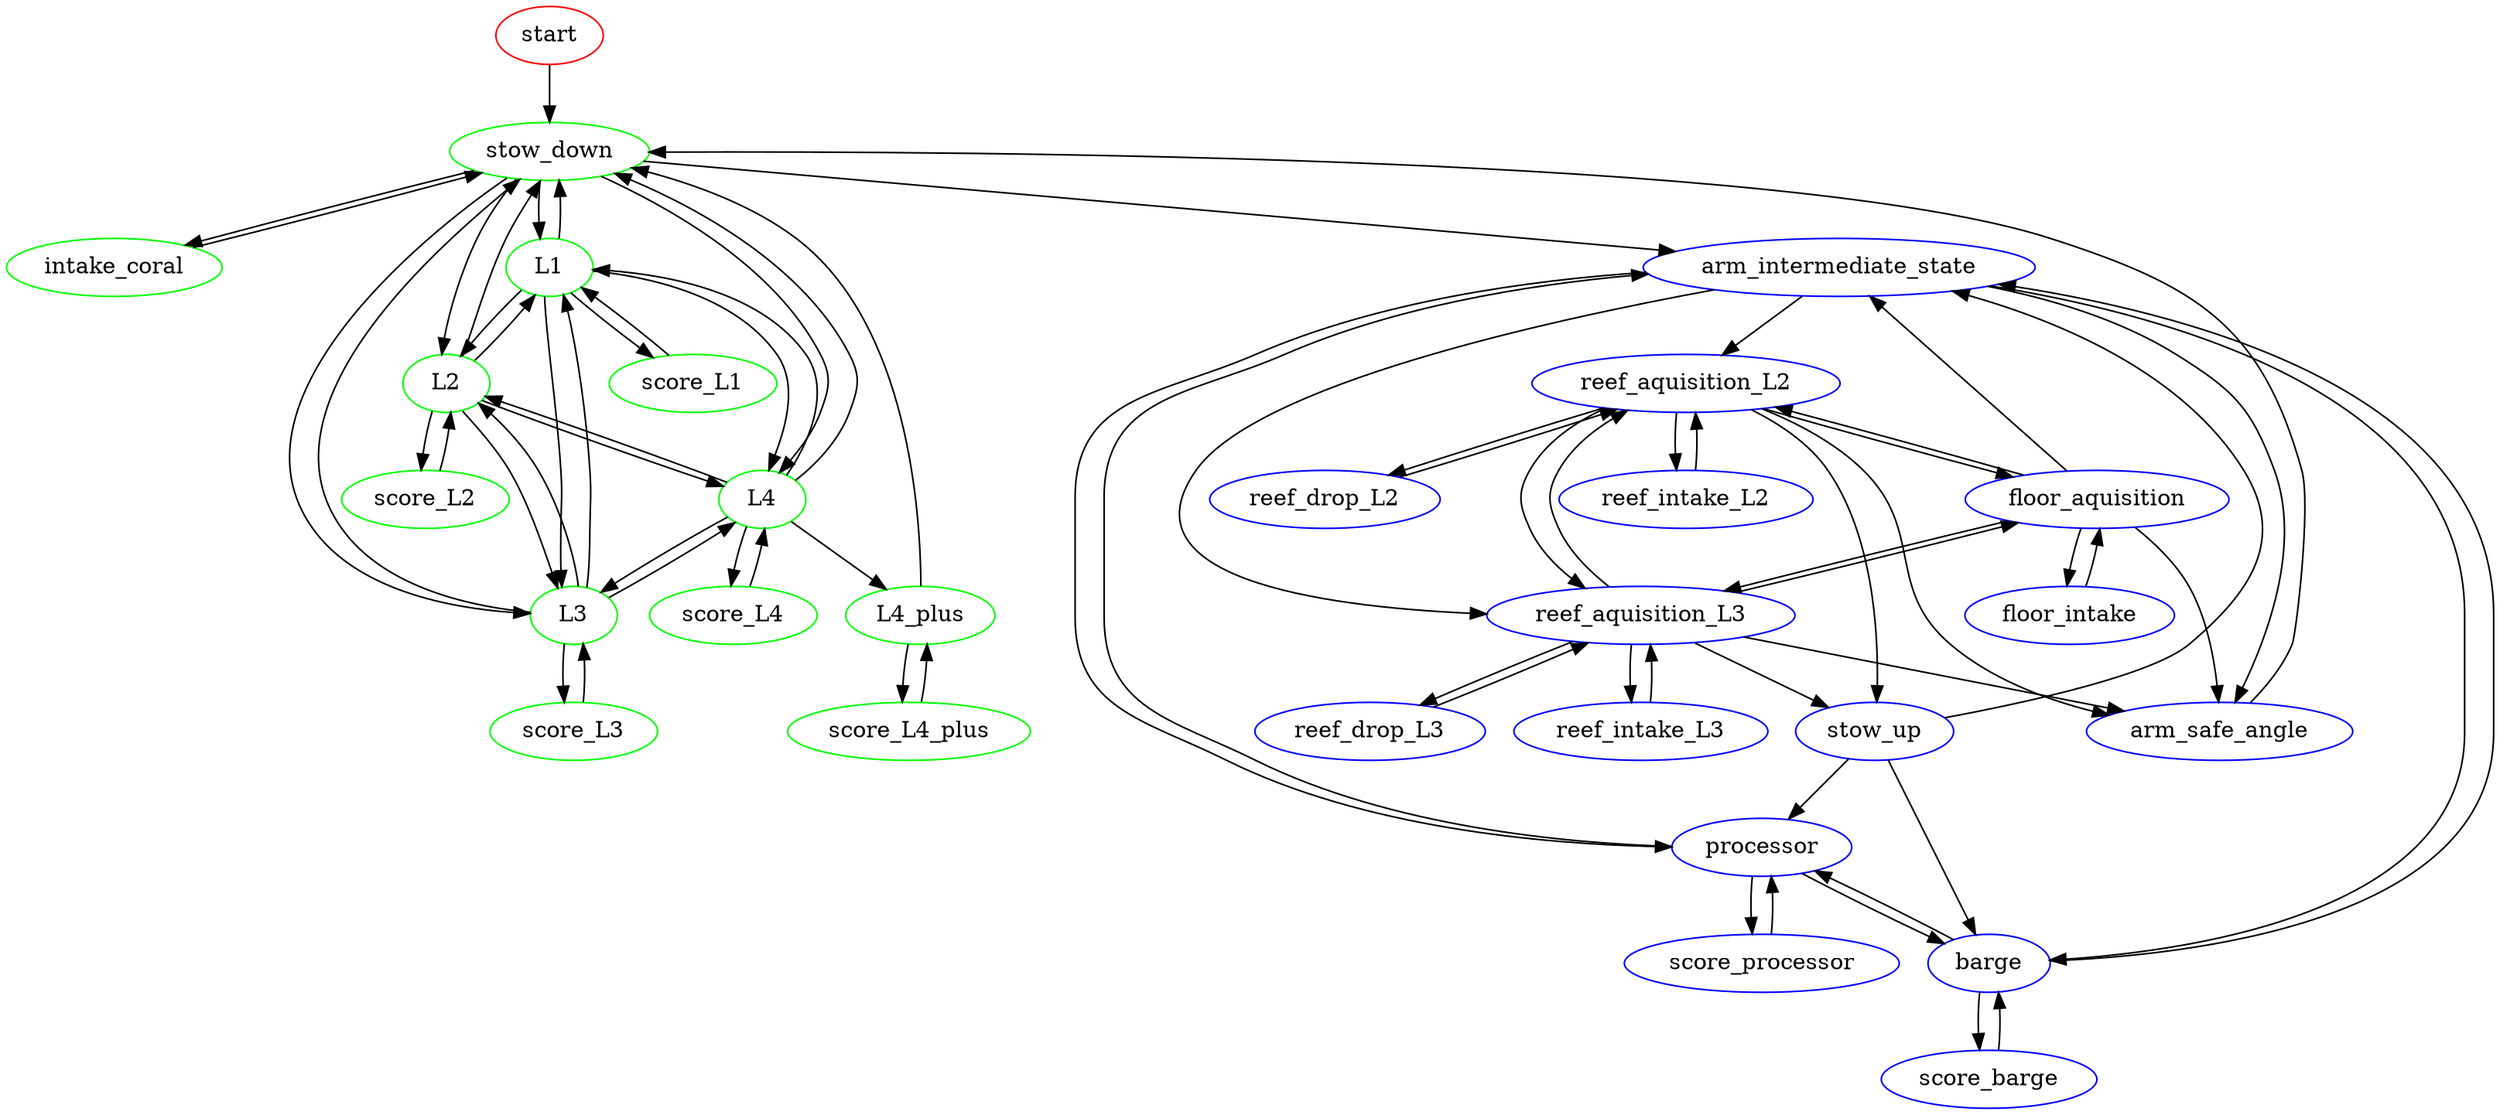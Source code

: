 digraph {
  /*
   * Graphviz DOT file for the superstructure state machine.
   * States are represented as nodes, and transitions are represented as edges.
  */

  // Node definitions
  start [color = red]
  stow_down [color = green]

  intake_coral [color = green]

  L1 [color = green]
  L2 [color = green]
  L3 [color = green]
  L4 [color = green]
  L4_plus [color = green]

  score_L1 [color = green]
  score_L2 [color = green]
  score_L3 [color = green]
  score_L4 [color = green]
  score_L4_plus [color = green]

  stow_up [color = blue]
  arm_intermediate_state [color = blue]
  arm_safe_angle [color = blue]

  floor_aquisition [color = blue]
  reef_aquisition_L2 [color = blue]
  reef_aquisition_L3 [color = blue]

  barge [color = blue]
  processor [color = blue]

  floor_intake [color = blue]
  reef_intake_L2 [color = blue]
  reef_intake_L3 [color = blue]
  reef_drop_L2 [color = blue]
  reef_drop_L3 [color = blue]

  score_barge [color = blue]
  score_processor [color = blue]

  // Edge definitions

  // Initial state
  start -> stow_down

  // Stow down and intake coral can be entered from each other
  stow_down -> intake_coral
  intake_coral -> stow_down

  // any scoring position can be entered from stow down
  stow_down -> L1
  stow_down -> L2
  stow_down -> L3
  stow_down -> L4

  // Any scoring position can be entered from the other scoring positions except L4+
  L1 -> L2
  L1 -> L3
  L1 -> L4

  L2 -> L1
  L2 -> L3
  L2 -> L4

  L3 -> L1
  L3 -> L2
  L3 -> L4

  L4 -> L1
  L4 -> L2
  L4 -> L3
 
  // L4+ can be entered from L4 only
  L4 -> L4_plus

  // Scoring actions and their correspoinding states can be entered from each other
  L1 -> score_L1
  score_L1 -> L1

  L2 -> score_L2
  score_L2 -> L2

  L3 -> score_L3
  score_L3 -> L3

  L4 -> score_L4
  score_L4 -> L4

  // L4_plus and score_L4_plus can be entered from each other
  L4_plus -> score_L4_plus
  score_L4_plus -> L4_plus

  // stow down can be entered from any scoring position
  L1 -> stow_down
  L2 -> stow_down
  L3 -> stow_down
  L4 -> stow_down
  L4_plus -> stow_down
  
  // All the algae states must be entered from an algae aquisition state
  floor_aquisition -> arm_safe_angle        // floor aquisition failed
  floor_aquisition -> arm_intermediate_state     // floor aquisition succeeded

  reef_aquisition_L2 -> arm_safe_angle      // reef aquisition failed
  reef_aquisition_L2 -> stow_up             // reef aquisition succeeded

  reef_aquisition_L3 -> arm_safe_angle      // reef aquisition failed
  reef_aquisition_L3 -> stow_up             // reef aquisition succeeded

  arm_safe_angle -> stow_down               // stow can be entered from arm safe angle
  stow_up -> arm_intermediate_state              // algae safe height can be entered from stow up

  // algae manipulation states can be entered from their corresponding algae aquisition states
  floor_aquisition -> floor_intake
  floor_intake -> floor_aquisition

  reef_aquisition_L2 -> reef_intake_L2
  reef_aquisition_L2 -> reef_drop_L2

  reef_intake_L2 -> reef_aquisition_L2
  reef_drop_L2 -> reef_aquisition_L2

  reef_aquisition_L3 -> reef_intake_L3
  reef_aquisition_L3 -> reef_drop_L3

  reef_intake_L3 -> reef_aquisition_L3
  reef_drop_L3 -> reef_aquisition_L3

  floor_aquisition -> reef_aquisition_L2
  floor_aquisition -> reef_aquisition_L3

  reef_aquisition_L2 -> floor_aquisition
  reef_aquisition_L2 -> reef_aquisition_L3

  reef_aquisition_L3 -> floor_aquisition
  reef_aquisition_L3 -> reef_aquisition_L2

  // connection to coral graph segment
  arm_intermediate_state -> arm_safe_angle
  stow_down -> arm_intermediate_state

  // scoring
  stow_up -> barge
  stow_up -> processor

  barge -> score_barge
  score_barge -> barge

  processor -> score_processor
  score_processor -> processor

  barge -> processor
  processor -> barge

  barge -> arm_intermediate_state
  processor -> arm_intermediate_state

  // algae safe height to other states
  arm_intermediate_state -> reef_aquisition_L2
  arm_intermediate_state -> reef_aquisition_L3
  arm_intermediate_state -> barge
  arm_intermediate_state -> processor
}